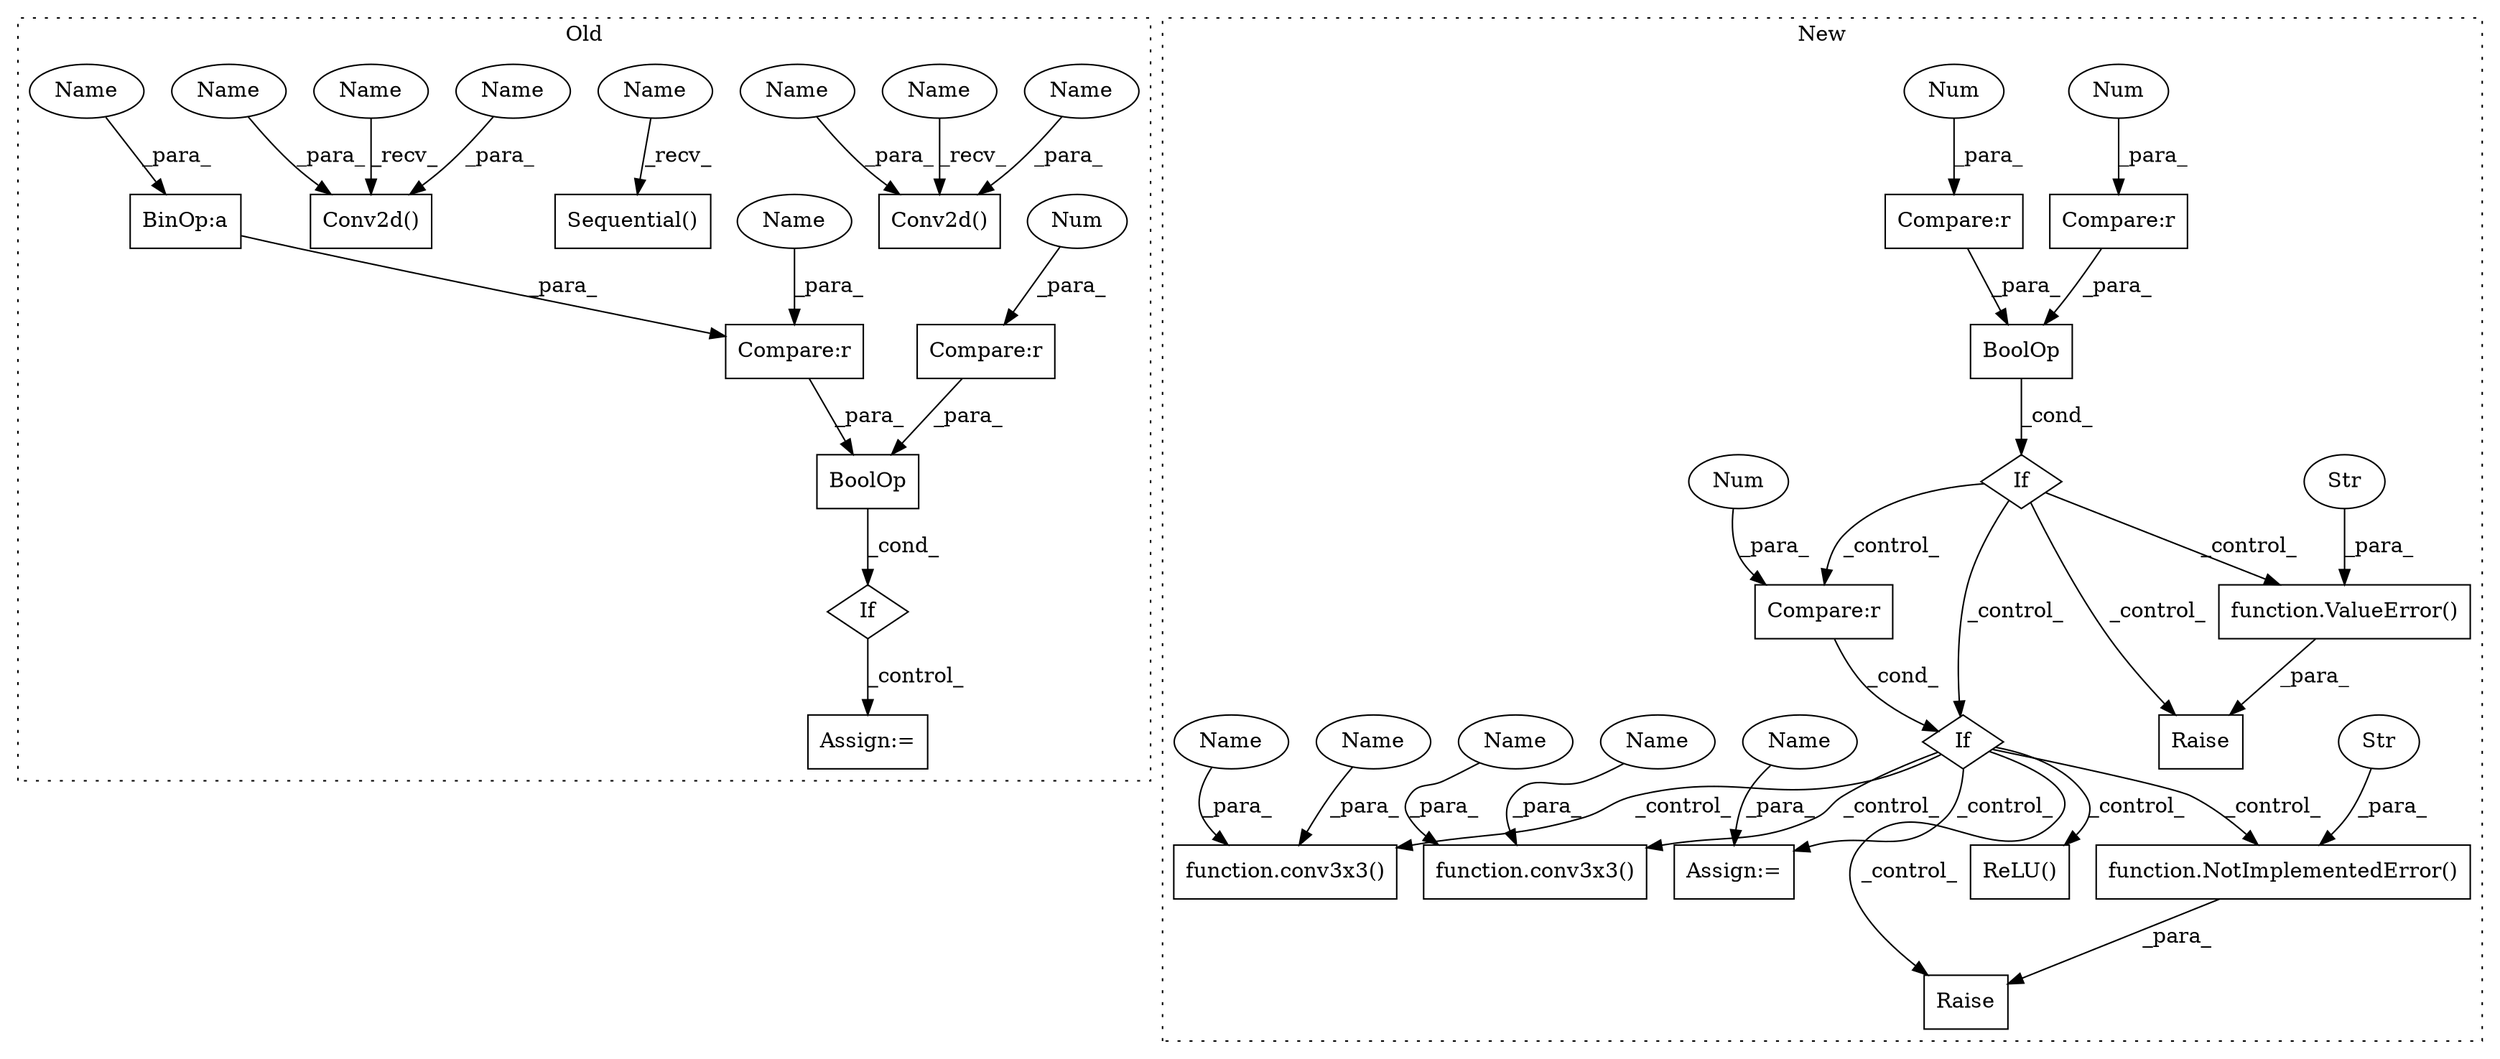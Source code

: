 digraph G {
subgraph cluster0 {
1 [label="If" a="96" s="669,721" l="3,14" shape="diamond"];
6 [label="Assign:=" a="68" s="748" l="3" shape="box"];
8 [label="BinOp:a" a="82" s="714" l="1" shape="box"];
11 [label="BoolOp" a="72" s="672" l="49" shape="box"];
16 [label="Compare:r" a="40" s="672" l="11" shape="box"];
17 [label="Num" a="76" s="682" l="1" shape="ellipse"];
22 [label="Compare:r" a="40" s="687" l="34" shape="box"];
23 [label="Conv2d()" a="75" s="359,386" l="10,54" shape="box"];
24 [label="Sequential()" a="75" s="645" l="15" shape="box"];
25 [label="Conv2d()" a="75" s="504,528" l="10,49" shape="box"];
32 [label="Name" a="87" s="514" l="6" shape="ellipse"];
33 [label="Name" a="87" s="522" l="6" shape="ellipse"];
34 [label="Name" a="87" s="715" l="6" shape="ellipse"];
35 [label="Name" a="87" s="380" l="6" shape="ellipse"];
36 [label="Name" a="87" s="645" l="2" shape="ellipse"];
37 [label="Name" a="87" s="504" l="2" shape="ellipse"];
38 [label="Name" a="87" s="359" l="2" shape="ellipse"];
39 [label="Name" a="87" s="369" l="9" shape="ellipse"];
40 [label="Name" a="87" s="687" l="9" shape="ellipse"];
label = "Old";
style="dotted";
}
subgraph cluster1 {
2 [label="function.NotImplementedError()" a="75" s="2269,2331" l="20,1" shape="box"];
3 [label="If" a="96" s="2106,2140" l="3,14" shape="diamond"];
4 [label="Compare:r" a="40" s="2124" l="16" shape="box"];
5 [label="Raise" a="91" s="2263" l="6" shape="box"];
7 [label="If" a="96" s="2234,2249" l="3,14" shape="diamond"];
9 [label="Str" a="66" s="2289" l="42" shape="ellipse"];
10 [label="BoolOp" a="72" s="2109" l="31" shape="box"];
12 [label="function.conv3x3()" a="75" s="2445,2477" l="8,1" shape="box"];
13 [label="Assign:=" a="68" s="2698" l="3" shape="box"];
14 [label="function.conv3x3()" a="75" s="2580,2602" l="8,1" shape="box"];
15 [label="Num" a="76" s="2138" l="2" shape="ellipse"];
18 [label="Compare:r" a="40" s="2237" l="12" shape="box"];
19 [label="Num" a="76" s="2248" l="1" shape="ellipse"];
20 [label="Compare:r" a="40" s="2109" l="11" shape="box"];
21 [label="Num" a="76" s="2119" l="1" shape="ellipse"];
26 [label="Raise" a="91" s="2154" l="6" shape="box"];
27 [label="ReLU()" a="75" s="2537" l="21" shape="box"];
28 [label="function.ValueError()" a="75" s="2160,2224" l="11,1" shape="box"];
29 [label="Str" a="66" s="2171" l="53" shape="ellipse"];
30 [label="Name" a="87" s="2701" l="6" shape="ellipse"];
31 [label="Name" a="87" s="2471" l="6" shape="ellipse"];
41 [label="Name" a="87" s="2588" l="6" shape="ellipse"];
42 [label="Name" a="87" s="2596" l="6" shape="ellipse"];
43 [label="Name" a="87" s="2463" l="6" shape="ellipse"];
label = "New";
style="dotted";
}
1 -> 6 [label="_control_"];
2 -> 5 [label="_para_"];
3 -> 28 [label="_control_"];
3 -> 18 [label="_control_"];
3 -> 7 [label="_control_"];
3 -> 26 [label="_control_"];
4 -> 10 [label="_para_"];
7 -> 12 [label="_control_"];
7 -> 13 [label="_control_"];
7 -> 14 [label="_control_"];
7 -> 5 [label="_control_"];
7 -> 2 [label="_control_"];
7 -> 27 [label="_control_"];
8 -> 22 [label="_para_"];
9 -> 2 [label="_para_"];
10 -> 3 [label="_cond_"];
11 -> 1 [label="_cond_"];
15 -> 4 [label="_para_"];
16 -> 11 [label="_para_"];
17 -> 16 [label="_para_"];
18 -> 7 [label="_cond_"];
19 -> 18 [label="_para_"];
20 -> 10 [label="_para_"];
21 -> 20 [label="_para_"];
22 -> 11 [label="_para_"];
28 -> 26 [label="_para_"];
29 -> 28 [label="_para_"];
30 -> 13 [label="_para_"];
31 -> 12 [label="_para_"];
32 -> 25 [label="_para_"];
33 -> 25 [label="_para_"];
34 -> 8 [label="_para_"];
35 -> 23 [label="_para_"];
36 -> 24 [label="_recv_"];
37 -> 25 [label="_recv_"];
38 -> 23 [label="_recv_"];
39 -> 23 [label="_para_"];
40 -> 22 [label="_para_"];
41 -> 14 [label="_para_"];
42 -> 14 [label="_para_"];
43 -> 12 [label="_para_"];
}